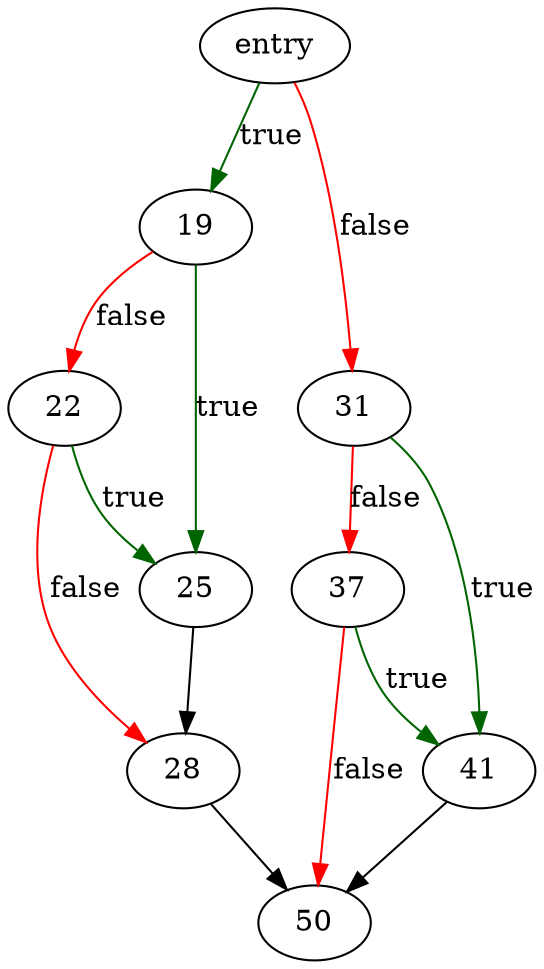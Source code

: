 digraph "checkPtrmap" {
	// Node definitions.
	4 [label=entry];
	19;
	22;
	25;
	28;
	31;
	37;
	41;
	50;

	// Edge definitions.
	4 -> 19 [
		color=darkgreen
		label=true
	];
	4 -> 31 [
		color=red
		label=false
	];
	19 -> 22 [
		color=red
		label=false
	];
	19 -> 25 [
		color=darkgreen
		label=true
	];
	22 -> 25 [
		color=darkgreen
		label=true
	];
	22 -> 28 [
		color=red
		label=false
	];
	25 -> 28;
	28 -> 50;
	31 -> 37 [
		color=red
		label=false
	];
	31 -> 41 [
		color=darkgreen
		label=true
	];
	37 -> 41 [
		color=darkgreen
		label=true
	];
	37 -> 50 [
		color=red
		label=false
	];
	41 -> 50;
}